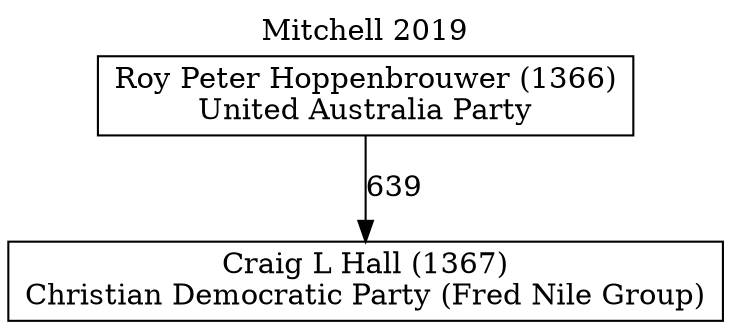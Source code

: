// House preference flow
digraph "Craig L Hall (1367)_Mitchell_2019" {
	graph [label="Mitchell 2019" labelloc=t mclimit=10]
	node [shape=box]
	"Craig L Hall (1367)" [label="Craig L Hall (1367)
Christian Democratic Party (Fred Nile Group)"]
	"Roy Peter Hoppenbrouwer (1366)" [label="Roy Peter Hoppenbrouwer (1366)
United Australia Party"]
	"Roy Peter Hoppenbrouwer (1366)" -> "Craig L Hall (1367)" [label=639]
}

